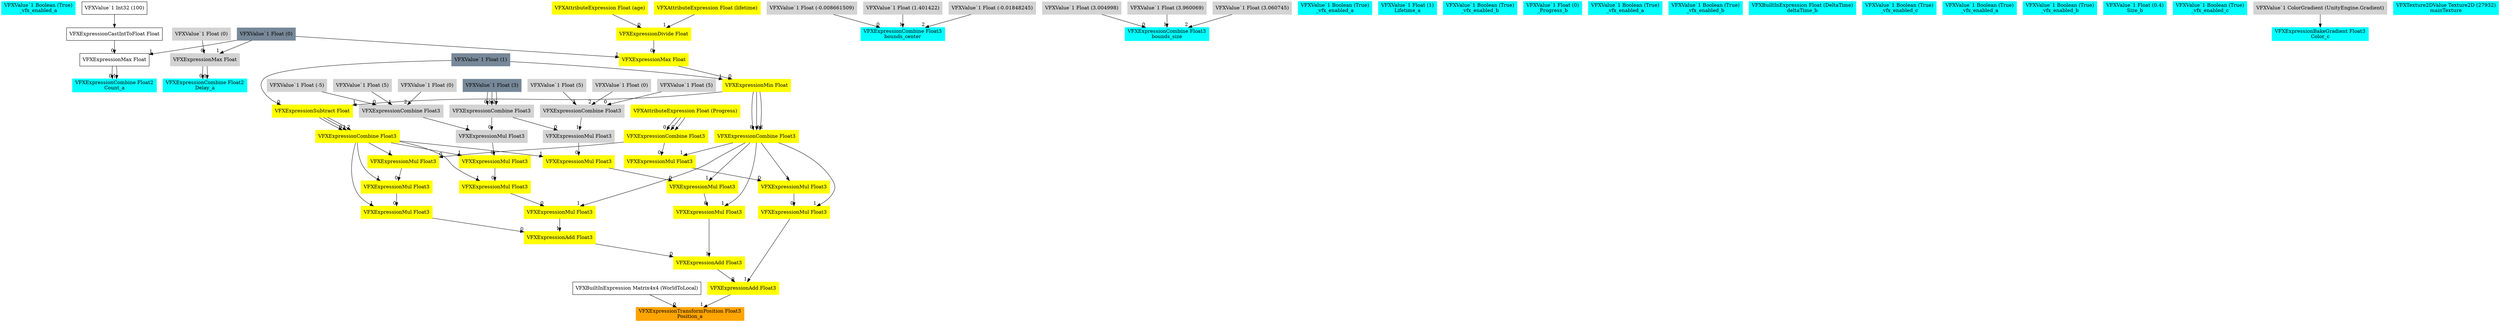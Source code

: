 digraph G {
node0 [shape="box" color="cyan" style="filled" label="VFXValue`1 Boolean (True)
_vfx_enabled_a"]
node1 [shape="box" color="cyan" style="filled" label="VFXExpressionCombine Float2
Count_a"]
node2 [shape="box" label="VFXExpressionMax Float"]
node3 [shape="box" label="VFXExpressionCastIntToFloat Float"]
node4 [shape="box" label="VFXValue`1 Int32 (100)"]
node5 [shape="box" color="lightslategray" style="filled" label="VFXValue`1 Float (0)"]
node6 [shape="box" color="cyan" style="filled" label="VFXExpressionCombine Float2
Delay_a"]
node7 [shape="box" color="lightgray" style="filled" label="VFXExpressionMax Float"]
node8 [shape="box" color="lightgray" style="filled" label="VFXValue`1 Float (0)"]
node9 [shape="box" color="cyan" style="filled" label="VFXExpressionCombine Float3
bounds_center"]
node10 [shape="box" color="lightgray" style="filled" label="VFXValue`1 Float (-0.008661509)"]
node11 [shape="box" color="lightgray" style="filled" label="VFXValue`1 Float (1.401422)"]
node12 [shape="box" color="lightgray" style="filled" label="VFXValue`1 Float (-0.01848245)"]
node13 [shape="box" color="cyan" style="filled" label="VFXExpressionCombine Float3
bounds_size"]
node14 [shape="box" color="lightgray" style="filled" label="VFXValue`1 Float (3.004998)"]
node15 [shape="box" color="lightgray" style="filled" label="VFXValue`1 Float (3.960069)"]
node16 [shape="box" color="lightgray" style="filled" label="VFXValue`1 Float (3.060745)"]
node17 [shape="box" color="cyan" style="filled" label="VFXValue`1 Boolean (True)
_vfx_enabled_a"]
node18 [shape="box" color="cyan" style="filled" label="VFXValue`1 Float (1)
Lifetime_a"]
node19 [shape="box" color="cyan" style="filled" label="VFXValue`1 Boolean (True)
_vfx_enabled_b"]
node20 [shape="box" color="cyan" style="filled" label="VFXValue`1 Float (0)
_Progress_b"]
node21 [shape="box" color="cyan" style="filled" label="VFXValue`1 Boolean (True)
_vfx_enabled_a"]
node22 [shape="box" color="orange" style="filled" label="VFXExpressionTransformPosition Float3
Position_a"]
node23 [shape="box" label="VFXBuiltInExpression Matrix4x4 (WorldToLocal)"]
node24 [shape="box" color="yellow" style="filled" label="VFXExpressionAdd Float3"]
node25 [shape="box" color="yellow" style="filled" label="VFXExpressionAdd Float3"]
node26 [shape="box" color="yellow" style="filled" label="VFXExpressionAdd Float3"]
node27 [shape="box" color="yellow" style="filled" label="VFXExpressionMul Float3"]
node28 [shape="box" color="yellow" style="filled" label="VFXExpressionMul Float3"]
node29 [shape="box" color="yellow" style="filled" label="VFXExpressionMul Float3"]
node30 [shape="box" color="yellow" style="filled" label="VFXExpressionCombine Float3"]
node31 [shape="box" color="yellow" style="filled" label="VFXAttributeExpression Float (Progress)"]
node32 [shape="box" color="yellow" style="filled" label="VFXExpressionCombine Float3"]
node33 [shape="box" color="yellow" style="filled" label="VFXExpressionSubtract Float"]
node34 [shape="box" color="lightslategray" style="filled" label="VFXValue`1 Float (1)"]
node35 [shape="box" color="yellow" style="filled" label="VFXExpressionMin Float"]
node36 [shape="box" color="yellow" style="filled" label="VFXExpressionMax Float"]
node37 [shape="box" color="yellow" style="filled" label="VFXExpressionDivide Float"]
node38 [shape="box" color="yellow" style="filled" label="VFXAttributeExpression Float (age)"]
node39 [shape="box" color="yellow" style="filled" label="VFXAttributeExpression Float (lifetime)"]
node40 [shape="box" color="yellow" style="filled" label="VFXExpressionMul Float3"]
node41 [shape="box" color="yellow" style="filled" label="VFXExpressionMul Float3"]
node42 [shape="box" color="yellow" style="filled" label="VFXExpressionMul Float3"]
node43 [shape="box" color="lightgray" style="filled" label="VFXExpressionMul Float3"]
node44 [shape="box" color="lightgray" style="filled" label="VFXExpressionCombine Float3"]
node45 [shape="box" color="lightslategray" style="filled" label="VFXValue`1 Float (3)"]
node46 [shape="box" color="lightgray" style="filled" label="VFXExpressionCombine Float3"]
node47 [shape="box" color="lightgray" style="filled" label="VFXValue`1 Float (-5)"]
node48 [shape="box" color="lightgray" style="filled" label="VFXValue`1 Float (5)"]
node49 [shape="box" color="lightgray" style="filled" label="VFXValue`1 Float (0)"]
node50 [shape="box" color="yellow" style="filled" label="VFXExpressionCombine Float3"]
node51 [shape="box" color="yellow" style="filled" label="VFXExpressionMul Float3"]
node52 [shape="box" color="yellow" style="filled" label="VFXExpressionMul Float3"]
node53 [shape="box" color="yellow" style="filled" label="VFXExpressionMul Float3"]
node54 [shape="box" color="lightgray" style="filled" label="VFXExpressionMul Float3"]
node55 [shape="box" color="lightgray" style="filled" label="VFXExpressionCombine Float3"]
node56 [shape="box" color="lightgray" style="filled" label="VFXValue`1 Float (5)"]
node57 [shape="box" color="lightgray" style="filled" label="VFXValue`1 Float (5)"]
node58 [shape="box" color="lightgray" style="filled" label="VFXValue`1 Float (0)"]
node59 [shape="box" color="yellow" style="filled" label="VFXExpressionMul Float3"]
node60 [shape="box" color="yellow" style="filled" label="VFXExpressionMul Float3"]
node61 [shape="box" color="yellow" style="filled" label="VFXExpressionMul Float3"]
node62 [shape="box" color="cyan" style="filled" label="VFXValue`1 Boolean (True)
_vfx_enabled_b"]
node63 [shape="box" color="cyan" style="filled" label="VFXBuiltInExpression Float (DeltaTime)
deltaTime_b"]
node64 [shape="box" color="cyan" style="filled" label="VFXValue`1 Boolean (True)
_vfx_enabled_c"]
node65 [shape="box" color="cyan" style="filled" label="VFXValue`1 Boolean (True)
_vfx_enabled_a"]
node66 [shape="box" color="cyan" style="filled" label="VFXValue`1 Boolean (True)
_vfx_enabled_b"]
node67 [shape="box" color="cyan" style="filled" label="VFXValue`1 Float (0.4)
Size_b"]
node68 [shape="box" color="cyan" style="filled" label="VFXValue`1 Boolean (True)
_vfx_enabled_c"]
node69 [shape="box" color="cyan" style="filled" label="VFXExpressionBakeGradient Float3
Color_c"]
node70 [shape="box" color="lightgray" style="filled" label="VFXValue`1 ColorGradient (UnityEngine.Gradient)"]
node71 [shape="box" color="cyan" style="filled" label="VFXTexture2DValue Texture2D (27932)
mainTexture"]
node2 -> node1 [headlabel="0"]
node2 -> node1 [headlabel="1"]
node3 -> node2 [headlabel="0"]
node5 -> node2 [headlabel="1"]
node4 -> node3 
node7 -> node6 [headlabel="0"]
node7 -> node6 [headlabel="1"]
node8 -> node7 [headlabel="0"]
node5 -> node7 [headlabel="1"]
node10 -> node9 [headlabel="0"]
node11 -> node9 [headlabel="1"]
node12 -> node9 [headlabel="2"]
node14 -> node13 [headlabel="0"]
node15 -> node13 [headlabel="1"]
node16 -> node13 [headlabel="2"]
node23 -> node22 [headlabel="0"]
node24 -> node22 [headlabel="1"]
node25 -> node24 [headlabel="0"]
node59 -> node24 [headlabel="1"]
node26 -> node25 [headlabel="0"]
node51 -> node25 [headlabel="1"]
node27 -> node26 [headlabel="0"]
node40 -> node26 [headlabel="1"]
node28 -> node27 [headlabel="0"]
node32 -> node27 [headlabel="1"]
node29 -> node28 [headlabel="0"]
node32 -> node28 [headlabel="1"]
node30 -> node29 [headlabel="0"]
node32 -> node29 [headlabel="1"]
node31 -> node30 [headlabel="0"]
node31 -> node30 [headlabel="1"]
node31 -> node30 [headlabel="2"]
node33 -> node32 [headlabel="0"]
node33 -> node32 [headlabel="1"]
node33 -> node32 [headlabel="2"]
node34 -> node33 [headlabel="0"]
node35 -> node33 [headlabel="1"]
node36 -> node35 [headlabel="0"]
node34 -> node35 [headlabel="1"]
node37 -> node36 [headlabel="0"]
node5 -> node36 [headlabel="1"]
node38 -> node37 [headlabel="0"]
node39 -> node37 [headlabel="1"]
node41 -> node40 [headlabel="0"]
node50 -> node40 [headlabel="1"]
node42 -> node41 [headlabel="0"]
node32 -> node41 [headlabel="1"]
node43 -> node42 [headlabel="0"]
node32 -> node42 [headlabel="1"]
node44 -> node43 [headlabel="0"]
node46 -> node43 [headlabel="1"]
node45 -> node44 [headlabel="0"]
node45 -> node44 [headlabel="1"]
node45 -> node44 [headlabel="2"]
node47 -> node46 [headlabel="0"]
node48 -> node46 [headlabel="1"]
node49 -> node46 [headlabel="2"]
node35 -> node50 [headlabel="0"]
node35 -> node50 [headlabel="1"]
node35 -> node50 [headlabel="2"]
node52 -> node51 [headlabel="0"]
node50 -> node51 [headlabel="1"]
node53 -> node52 [headlabel="0"]
node50 -> node52 [headlabel="1"]
node54 -> node53 [headlabel="0"]
node32 -> node53 [headlabel="1"]
node44 -> node54 [headlabel="0"]
node55 -> node54 [headlabel="1"]
node56 -> node55 [headlabel="0"]
node57 -> node55 [headlabel="1"]
node58 -> node55 [headlabel="2"]
node60 -> node59 [headlabel="0"]
node50 -> node59 [headlabel="1"]
node61 -> node60 [headlabel="0"]
node50 -> node60 [headlabel="1"]
node30 -> node61 [headlabel="0"]
node50 -> node61 [headlabel="1"]
node70 -> node69 
}
